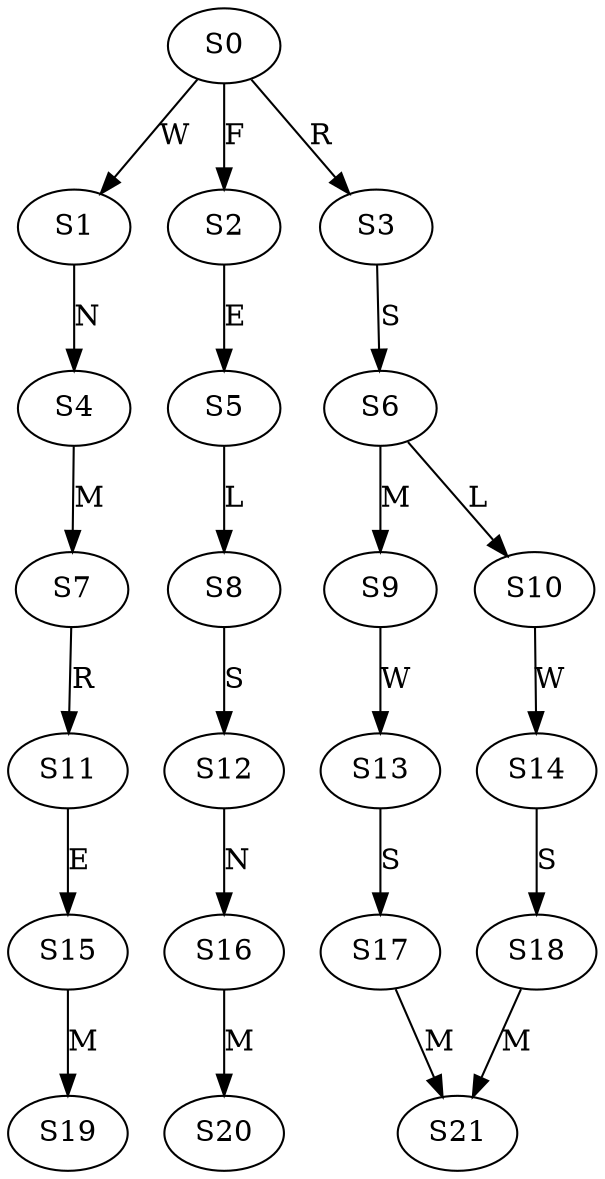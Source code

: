 strict digraph  {
	S0 -> S1 [ label = W ];
	S0 -> S2 [ label = F ];
	S0 -> S3 [ label = R ];
	S1 -> S4 [ label = N ];
	S2 -> S5 [ label = E ];
	S3 -> S6 [ label = S ];
	S4 -> S7 [ label = M ];
	S5 -> S8 [ label = L ];
	S6 -> S9 [ label = M ];
	S6 -> S10 [ label = L ];
	S7 -> S11 [ label = R ];
	S8 -> S12 [ label = S ];
	S9 -> S13 [ label = W ];
	S10 -> S14 [ label = W ];
	S11 -> S15 [ label = E ];
	S12 -> S16 [ label = N ];
	S13 -> S17 [ label = S ];
	S14 -> S18 [ label = S ];
	S15 -> S19 [ label = M ];
	S16 -> S20 [ label = M ];
	S17 -> S21 [ label = M ];
	S18 -> S21 [ label = M ];
}
